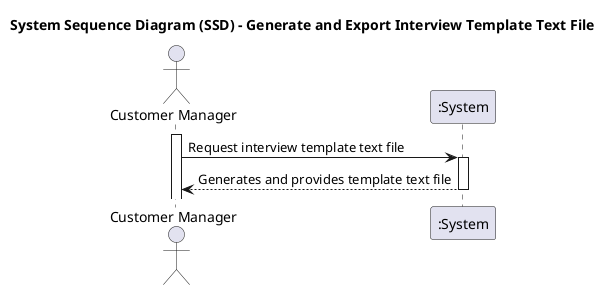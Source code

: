 @startuml
'skinparam monochrome true
'skinparam packageStyle rectangle
'skinparam shadowing false

title System Sequence Diagram (SSD) - Generate and Export Interview Template Text File

actor "Customer Manager" as Agent
participant ":System" as System

activate Agent

Agent -> System : Request interview template text file

activate System

System --> Agent : Generates and provides template text file

deactivate System

@enduml